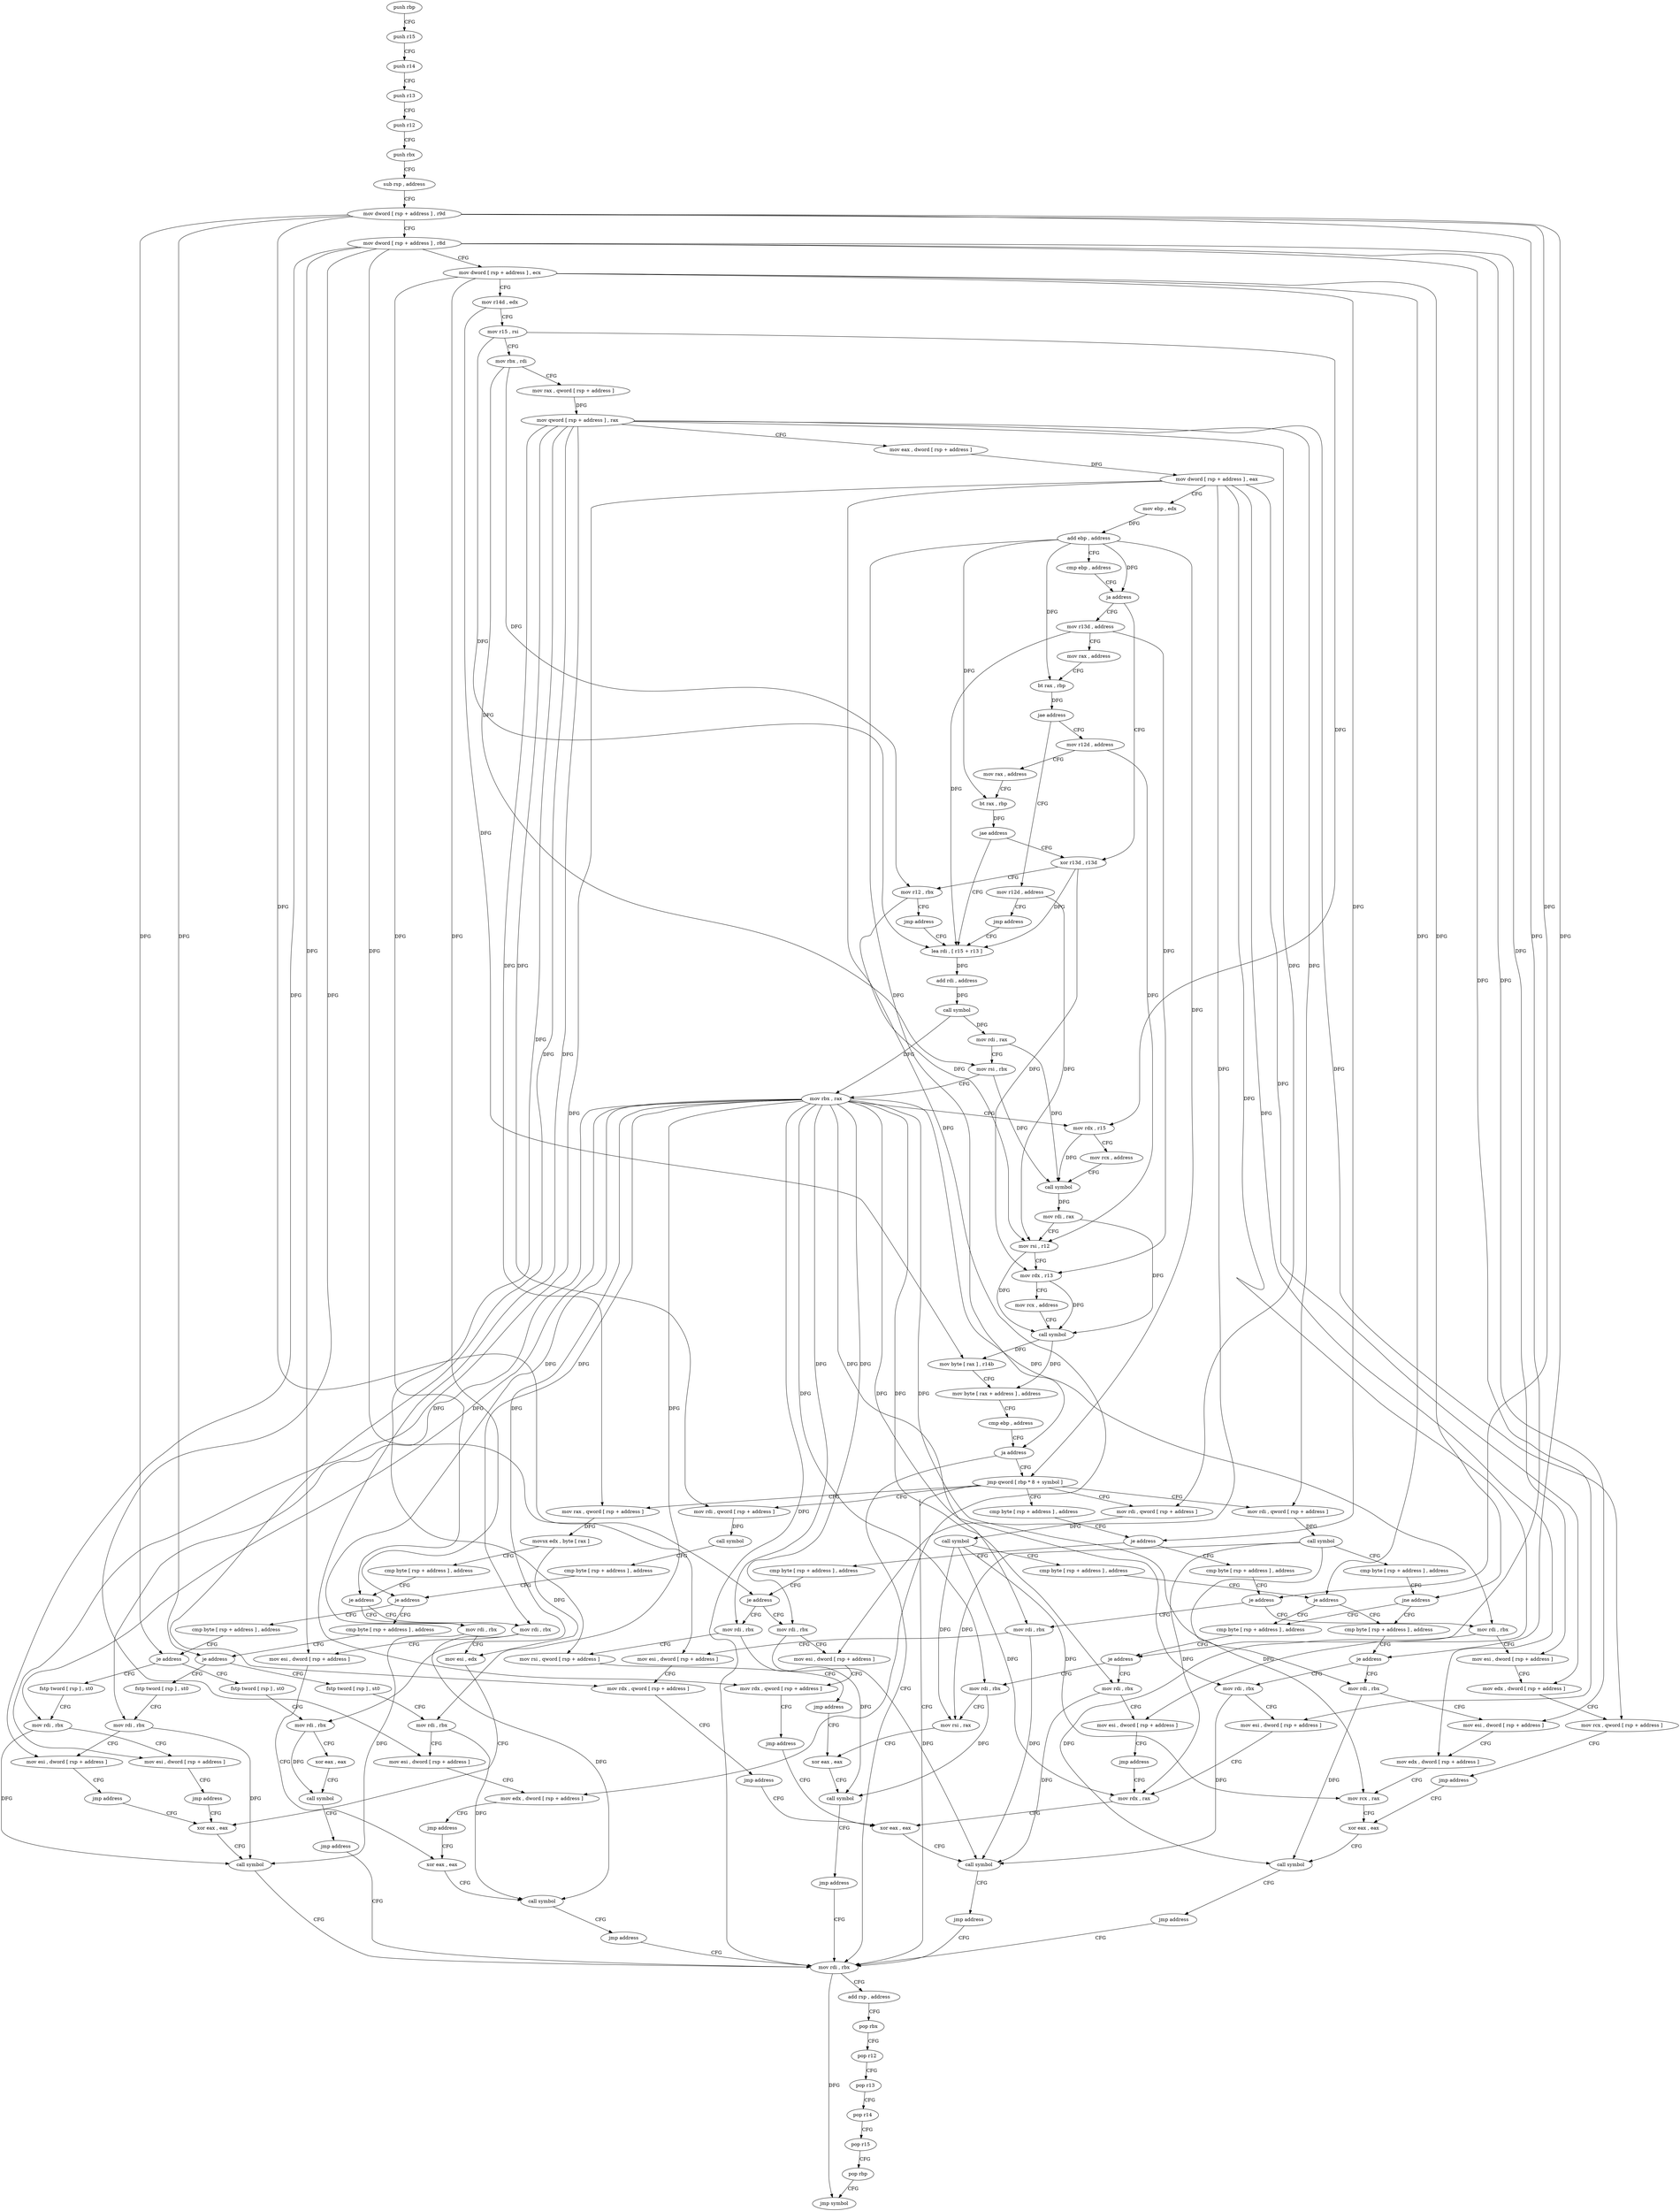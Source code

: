 digraph "func" {
"4202560" [label = "push rbp" ]
"4202561" [label = "push r15" ]
"4202563" [label = "push r14" ]
"4202565" [label = "push r13" ]
"4202567" [label = "push r12" ]
"4202569" [label = "push rbx" ]
"4202570" [label = "sub rsp , address" ]
"4202574" [label = "mov dword [ rsp + address ] , r9d" ]
"4202579" [label = "mov dword [ rsp + address ] , r8d" ]
"4202584" [label = "mov dword [ rsp + address ] , ecx" ]
"4202588" [label = "mov r14d , edx" ]
"4202591" [label = "mov r15 , rsi" ]
"4202594" [label = "mov rbx , rdi" ]
"4202597" [label = "mov rax , qword [ rsp + address ]" ]
"4202602" [label = "mov qword [ rsp + address ] , rax" ]
"4202607" [label = "mov eax , dword [ rsp + address ]" ]
"4202611" [label = "mov dword [ rsp + address ] , eax" ]
"4202615" [label = "mov ebp , edx" ]
"4202617" [label = "add ebp , address" ]
"4202620" [label = "cmp ebp , address" ]
"4202623" [label = "ja address" ]
"4202978" [label = "xor r13d , r13d" ]
"4202629" [label = "mov r13d , address" ]
"4202981" [label = "mov r12 , rbx" ]
"4202984" [label = "jmp address" ]
"4202685" [label = "lea rdi , [ r15 + r13 ]" ]
"4202635" [label = "mov rax , address" ]
"4202645" [label = "bt rax , rbp" ]
"4202649" [label = "jae address" ]
"4202659" [label = "mov r12d , address" ]
"4202651" [label = "mov r12d , address" ]
"4202689" [label = "add rdi , address" ]
"4202693" [label = "call symbol" ]
"4202698" [label = "mov rdi , rax" ]
"4202701" [label = "mov rsi , rbx" ]
"4202704" [label = "mov rbx , rax" ]
"4202707" [label = "mov rdx , r15" ]
"4202710" [label = "mov rcx , address" ]
"4202717" [label = "call symbol" ]
"4202722" [label = "mov rdi , rax" ]
"4202725" [label = "mov rsi , r12" ]
"4202728" [label = "mov rdx , r13" ]
"4202731" [label = "mov rcx , address" ]
"4202738" [label = "call symbol" ]
"4202743" [label = "mov byte [ rax ] , r14b" ]
"4202746" [label = "mov byte [ rax + address ] , address" ]
"4202750" [label = "cmp ebp , address" ]
"4202753" [label = "ja address" ]
"4203067" [label = "mov rdi , rbx" ]
"4202759" [label = "jmp qword [ rbp * 8 + symbol ]" ]
"4202665" [label = "mov rax , address" ]
"4202675" [label = "bt rax , rbp" ]
"4202679" [label = "jae address" ]
"4202657" [label = "jmp address" ]
"4203070" [label = "add rsp , address" ]
"4203074" [label = "pop rbx" ]
"4203075" [label = "pop r12" ]
"4203077" [label = "pop r13" ]
"4203079" [label = "pop r14" ]
"4203081" [label = "pop r15" ]
"4203083" [label = "pop rbp" ]
"4203084" [label = "jmp symbol" ]
"4202766" [label = "mov rdi , qword [ rsp + address ]" ]
"4202809" [label = "mov rdi , qword [ rsp + address ]" ]
"4202881" [label = "mov rdi , qword [ rsp + address ]" ]
"4202989" [label = "mov rax , qword [ rsp + address ]" ]
"4203020" [label = "cmp byte [ rsp + address ] , address" ]
"4202771" [label = "call symbol" ]
"4202776" [label = "cmp byte [ rsp + address ] , address" ]
"4202781" [label = "je address" ]
"4202859" [label = "cmp byte [ rsp + address ] , address" ]
"4202783" [label = "cmp byte [ rsp + address ] , address" ]
"4202814" [label = "call symbol" ]
"4202819" [label = "cmp byte [ rsp + address ] , address" ]
"4202824" [label = "je address" ]
"4202898" [label = "cmp byte [ rsp + address ] , address" ]
"4202826" [label = "cmp byte [ rsp + address ] , address" ]
"4202886" [label = "call symbol" ]
"4202891" [label = "cmp byte [ rsp + address ] , address" ]
"4202896" [label = "jne address" ]
"4202994" [label = "movsx edx , byte [ rax ]" ]
"4202997" [label = "cmp byte [ rsp + address ] , address" ]
"4203002" [label = "je address" ]
"4203055" [label = "mov rdi , rbx" ]
"4203004" [label = "mov rdi , rbx" ]
"4203025" [label = "je address" ]
"4203089" [label = "cmp byte [ rsp + address ] , address" ]
"4203027" [label = "cmp byte [ rsp + address ] , address" ]
"4202864" [label = "je address" ]
"4202929" [label = "fstp tword [ rsp ] , st0" ]
"4202866" [label = "fstp tword [ rsp ] , st0" ]
"4202788" [label = "je address" ]
"4202914" [label = "fstp tword [ rsp ] , st0" ]
"4202790" [label = "fstp tword [ rsp ] , st0" ]
"4202903" [label = "je address" ]
"4202963" [label = "mov rdi , rbx" ]
"4202905" [label = "mov rdi , rbx" ]
"4202831" [label = "je address" ]
"4202944" [label = "mov rdi , rbx" ]
"4202833" [label = "mov rdi , rbx" ]
"4203058" [label = "mov esi , edx" ]
"4203060" [label = "xor eax , eax" ]
"4203007" [label = "mov esi , dword [ rsp + address ]" ]
"4203011" [label = "xor eax , eax" ]
"4203094" [label = "je address" ]
"4203130" [label = "mov rdi , rbx" ]
"4203096" [label = "mov rdi , rbx" ]
"4203032" [label = "je address" ]
"4203113" [label = "mov rdi , rbx" ]
"4203034" [label = "mov rdi , rbx" ]
"4202932" [label = "mov rdi , rbx" ]
"4202935" [label = "xor eax , eax" ]
"4202937" [label = "call symbol" ]
"4202942" [label = "jmp address" ]
"4202869" [label = "mov rdi , rbx" ]
"4202872" [label = "mov esi , dword [ rsp + address ]" ]
"4202876" [label = "jmp address" ]
"4202917" [label = "mov rdi , rbx" ]
"4202920" [label = "mov esi , dword [ rsp + address ]" ]
"4202924" [label = "jmp address" ]
"4202793" [label = "mov rdi , rbx" ]
"4202796" [label = "mov esi , dword [ rsp + address ]" ]
"4202800" [label = "mov edx , dword [ rsp + address ]" ]
"4202804" [label = "jmp address" ]
"4202966" [label = "mov rsi , rax" ]
"4202969" [label = "xor eax , eax" ]
"4202908" [label = "mov esi , dword [ rsp + address ]" ]
"4202912" [label = "jmp address" ]
"4202951" [label = "mov rdx , rax" ]
"4202947" [label = "mov esi , dword [ rsp + address ]" ]
"4202836" [label = "mov esi , dword [ rsp + address ]" ]
"4202840" [label = "mov edx , dword [ rsp + address ]" ]
"4202844" [label = "mov rcx , rax" ]
"4202847" [label = "xor eax , eax" ]
"4203133" [label = "mov rsi , qword [ rsp + address ]" ]
"4203138" [label = "jmp address" ]
"4203099" [label = "mov esi , dword [ rsp + address ]" ]
"4203103" [label = "mov rdx , qword [ rsp + address ]" ]
"4203108" [label = "jmp address" ]
"4202954" [label = "xor eax , eax" ]
"4203116" [label = "mov esi , dword [ rsp + address ]" ]
"4203120" [label = "mov rdx , qword [ rsp + address ]" ]
"4203125" [label = "jmp address" ]
"4203037" [label = "mov esi , dword [ rsp + address ]" ]
"4203041" [label = "mov edx , dword [ rsp + address ]" ]
"4203045" [label = "mov rcx , qword [ rsp + address ]" ]
"4203050" [label = "jmp address" ]
"4203062" [label = "call symbol" ]
"4203013" [label = "call symbol" ]
"4203018" [label = "jmp address" ]
"4202971" [label = "call symbol" ]
"4202976" [label = "jmp address" ]
"4202956" [label = "call symbol" ]
"4202961" [label = "jmp address" ]
"4202849" [label = "call symbol" ]
"4202854" [label = "jmp address" ]
"4202560" -> "4202561" [ label = "CFG" ]
"4202561" -> "4202563" [ label = "CFG" ]
"4202563" -> "4202565" [ label = "CFG" ]
"4202565" -> "4202567" [ label = "CFG" ]
"4202567" -> "4202569" [ label = "CFG" ]
"4202569" -> "4202570" [ label = "CFG" ]
"4202570" -> "4202574" [ label = "CFG" ]
"4202574" -> "4202579" [ label = "CFG" ]
"4202574" -> "4202864" [ label = "DFG" ]
"4202574" -> "4202788" [ label = "DFG" ]
"4202574" -> "4202903" [ label = "DFG" ]
"4202574" -> "4202831" [ label = "DFG" ]
"4202574" -> "4203094" [ label = "DFG" ]
"4202574" -> "4203032" [ label = "DFG" ]
"4202579" -> "4202584" [ label = "CFG" ]
"4202579" -> "4203007" [ label = "DFG" ]
"4202579" -> "4202920" [ label = "DFG" ]
"4202579" -> "4202796" [ label = "DFG" ]
"4202579" -> "4202947" [ label = "DFG" ]
"4202579" -> "4202836" [ label = "DFG" ]
"4202579" -> "4203116" [ label = "DFG" ]
"4202579" -> "4203037" [ label = "DFG" ]
"4202584" -> "4202588" [ label = "CFG" ]
"4202584" -> "4202781" [ label = "DFG" ]
"4202584" -> "4202824" [ label = "DFG" ]
"4202584" -> "4202896" [ label = "DFG" ]
"4202584" -> "4203002" [ label = "DFG" ]
"4202584" -> "4203025" [ label = "DFG" ]
"4202588" -> "4202591" [ label = "CFG" ]
"4202588" -> "4202743" [ label = "DFG" ]
"4202591" -> "4202594" [ label = "CFG" ]
"4202591" -> "4202685" [ label = "DFG" ]
"4202591" -> "4202707" [ label = "DFG" ]
"4202594" -> "4202597" [ label = "CFG" ]
"4202594" -> "4202981" [ label = "DFG" ]
"4202594" -> "4202701" [ label = "DFG" ]
"4202597" -> "4202602" [ label = "DFG" ]
"4202602" -> "4202607" [ label = "CFG" ]
"4202602" -> "4202766" [ label = "DFG" ]
"4202602" -> "4202809" [ label = "DFG" ]
"4202602" -> "4202881" [ label = "DFG" ]
"4202602" -> "4202989" [ label = "DFG" ]
"4202602" -> "4203133" [ label = "DFG" ]
"4202602" -> "4203103" [ label = "DFG" ]
"4202602" -> "4203120" [ label = "DFG" ]
"4202602" -> "4203045" [ label = "DFG" ]
"4202607" -> "4202611" [ label = "DFG" ]
"4202611" -> "4202615" [ label = "CFG" ]
"4202611" -> "4202872" [ label = "DFG" ]
"4202611" -> "4202800" [ label = "DFG" ]
"4202611" -> "4202908" [ label = "DFG" ]
"4202611" -> "4202840" [ label = "DFG" ]
"4202611" -> "4203099" [ label = "DFG" ]
"4202611" -> "4203041" [ label = "DFG" ]
"4202615" -> "4202617" [ label = "DFG" ]
"4202617" -> "4202620" [ label = "CFG" ]
"4202617" -> "4202623" [ label = "DFG" ]
"4202617" -> "4202645" [ label = "DFG" ]
"4202617" -> "4202753" [ label = "DFG" ]
"4202617" -> "4202675" [ label = "DFG" ]
"4202617" -> "4202759" [ label = "DFG" ]
"4202620" -> "4202623" [ label = "CFG" ]
"4202623" -> "4202978" [ label = "CFG" ]
"4202623" -> "4202629" [ label = "CFG" ]
"4202978" -> "4202981" [ label = "CFG" ]
"4202978" -> "4202685" [ label = "DFG" ]
"4202978" -> "4202728" [ label = "DFG" ]
"4202629" -> "4202635" [ label = "CFG" ]
"4202629" -> "4202685" [ label = "DFG" ]
"4202629" -> "4202728" [ label = "DFG" ]
"4202981" -> "4202984" [ label = "CFG" ]
"4202981" -> "4202725" [ label = "DFG" ]
"4202984" -> "4202685" [ label = "CFG" ]
"4202685" -> "4202689" [ label = "DFG" ]
"4202635" -> "4202645" [ label = "CFG" ]
"4202645" -> "4202649" [ label = "DFG" ]
"4202649" -> "4202659" [ label = "CFG" ]
"4202649" -> "4202651" [ label = "CFG" ]
"4202659" -> "4202665" [ label = "CFG" ]
"4202659" -> "4202725" [ label = "DFG" ]
"4202651" -> "4202657" [ label = "CFG" ]
"4202651" -> "4202725" [ label = "DFG" ]
"4202689" -> "4202693" [ label = "DFG" ]
"4202693" -> "4202698" [ label = "DFG" ]
"4202693" -> "4202704" [ label = "DFG" ]
"4202698" -> "4202701" [ label = "CFG" ]
"4202698" -> "4202717" [ label = "DFG" ]
"4202701" -> "4202704" [ label = "CFG" ]
"4202701" -> "4202717" [ label = "DFG" ]
"4202704" -> "4202707" [ label = "CFG" ]
"4202704" -> "4203067" [ label = "DFG" ]
"4202704" -> "4203055" [ label = "DFG" ]
"4202704" -> "4203004" [ label = "DFG" ]
"4202704" -> "4202932" [ label = "DFG" ]
"4202704" -> "4202869" [ label = "DFG" ]
"4202704" -> "4202917" [ label = "DFG" ]
"4202704" -> "4202793" [ label = "DFG" ]
"4202704" -> "4202963" [ label = "DFG" ]
"4202704" -> "4202905" [ label = "DFG" ]
"4202704" -> "4202944" [ label = "DFG" ]
"4202704" -> "4202833" [ label = "DFG" ]
"4202704" -> "4203130" [ label = "DFG" ]
"4202704" -> "4203096" [ label = "DFG" ]
"4202704" -> "4203113" [ label = "DFG" ]
"4202704" -> "4203034" [ label = "DFG" ]
"4202707" -> "4202710" [ label = "CFG" ]
"4202707" -> "4202717" [ label = "DFG" ]
"4202710" -> "4202717" [ label = "CFG" ]
"4202717" -> "4202722" [ label = "DFG" ]
"4202722" -> "4202725" [ label = "CFG" ]
"4202722" -> "4202738" [ label = "DFG" ]
"4202725" -> "4202728" [ label = "CFG" ]
"4202725" -> "4202738" [ label = "DFG" ]
"4202728" -> "4202731" [ label = "CFG" ]
"4202728" -> "4202738" [ label = "DFG" ]
"4202731" -> "4202738" [ label = "CFG" ]
"4202738" -> "4202743" [ label = "DFG" ]
"4202738" -> "4202746" [ label = "DFG" ]
"4202743" -> "4202746" [ label = "CFG" ]
"4202746" -> "4202750" [ label = "CFG" ]
"4202750" -> "4202753" [ label = "CFG" ]
"4202753" -> "4203067" [ label = "CFG" ]
"4202753" -> "4202759" [ label = "CFG" ]
"4203067" -> "4203070" [ label = "CFG" ]
"4203067" -> "4203084" [ label = "DFG" ]
"4202759" -> "4202766" [ label = "CFG" ]
"4202759" -> "4202809" [ label = "CFG" ]
"4202759" -> "4202881" [ label = "CFG" ]
"4202759" -> "4202989" [ label = "CFG" ]
"4202759" -> "4203020" [ label = "CFG" ]
"4202759" -> "4203067" [ label = "CFG" ]
"4202665" -> "4202675" [ label = "CFG" ]
"4202675" -> "4202679" [ label = "DFG" ]
"4202679" -> "4202978" [ label = "CFG" ]
"4202679" -> "4202685" [ label = "CFG" ]
"4202657" -> "4202685" [ label = "CFG" ]
"4203070" -> "4203074" [ label = "CFG" ]
"4203074" -> "4203075" [ label = "CFG" ]
"4203075" -> "4203077" [ label = "CFG" ]
"4203077" -> "4203079" [ label = "CFG" ]
"4203079" -> "4203081" [ label = "CFG" ]
"4203081" -> "4203083" [ label = "CFG" ]
"4203083" -> "4203084" [ label = "CFG" ]
"4202766" -> "4202771" [ label = "DFG" ]
"4202809" -> "4202814" [ label = "DFG" ]
"4202881" -> "4202886" [ label = "DFG" ]
"4202989" -> "4202994" [ label = "DFG" ]
"4203020" -> "4203025" [ label = "CFG" ]
"4202771" -> "4202776" [ label = "CFG" ]
"4202776" -> "4202781" [ label = "CFG" ]
"4202781" -> "4202859" [ label = "CFG" ]
"4202781" -> "4202783" [ label = "CFG" ]
"4202859" -> "4202864" [ label = "CFG" ]
"4202783" -> "4202788" [ label = "CFG" ]
"4202814" -> "4202819" [ label = "CFG" ]
"4202814" -> "4202966" [ label = "DFG" ]
"4202814" -> "4202844" [ label = "DFG" ]
"4202814" -> "4202951" [ label = "DFG" ]
"4202819" -> "4202824" [ label = "CFG" ]
"4202824" -> "4202898" [ label = "CFG" ]
"4202824" -> "4202826" [ label = "CFG" ]
"4202898" -> "4202903" [ label = "CFG" ]
"4202826" -> "4202831" [ label = "CFG" ]
"4202886" -> "4202891" [ label = "CFG" ]
"4202886" -> "4202966" [ label = "DFG" ]
"4202886" -> "4202844" [ label = "DFG" ]
"4202886" -> "4202951" [ label = "DFG" ]
"4202891" -> "4202896" [ label = "CFG" ]
"4202896" -> "4202826" [ label = "CFG" ]
"4202896" -> "4202898" [ label = "CFG" ]
"4202994" -> "4202997" [ label = "CFG" ]
"4202994" -> "4203058" [ label = "DFG" ]
"4202997" -> "4203002" [ label = "CFG" ]
"4203002" -> "4203055" [ label = "CFG" ]
"4203002" -> "4203004" [ label = "CFG" ]
"4203055" -> "4203058" [ label = "CFG" ]
"4203055" -> "4203062" [ label = "DFG" ]
"4203004" -> "4203007" [ label = "CFG" ]
"4203004" -> "4203013" [ label = "DFG" ]
"4203025" -> "4203089" [ label = "CFG" ]
"4203025" -> "4203027" [ label = "CFG" ]
"4203089" -> "4203094" [ label = "CFG" ]
"4203027" -> "4203032" [ label = "CFG" ]
"4202864" -> "4202929" [ label = "CFG" ]
"4202864" -> "4202866" [ label = "CFG" ]
"4202929" -> "4202932" [ label = "CFG" ]
"4202866" -> "4202869" [ label = "CFG" ]
"4202788" -> "4202914" [ label = "CFG" ]
"4202788" -> "4202790" [ label = "CFG" ]
"4202914" -> "4202917" [ label = "CFG" ]
"4202790" -> "4202793" [ label = "CFG" ]
"4202903" -> "4202963" [ label = "CFG" ]
"4202903" -> "4202905" [ label = "CFG" ]
"4202963" -> "4202966" [ label = "CFG" ]
"4202963" -> "4202971" [ label = "DFG" ]
"4202905" -> "4202908" [ label = "CFG" ]
"4202905" -> "4202956" [ label = "DFG" ]
"4202831" -> "4202944" [ label = "CFG" ]
"4202831" -> "4202833" [ label = "CFG" ]
"4202944" -> "4202947" [ label = "CFG" ]
"4202944" -> "4202956" [ label = "DFG" ]
"4202833" -> "4202836" [ label = "CFG" ]
"4202833" -> "4202849" [ label = "DFG" ]
"4203058" -> "4203060" [ label = "CFG" ]
"4203060" -> "4203062" [ label = "CFG" ]
"4203007" -> "4203011" [ label = "CFG" ]
"4203011" -> "4203013" [ label = "CFG" ]
"4203094" -> "4203130" [ label = "CFG" ]
"4203094" -> "4203096" [ label = "CFG" ]
"4203130" -> "4203133" [ label = "CFG" ]
"4203130" -> "4202971" [ label = "DFG" ]
"4203096" -> "4203099" [ label = "CFG" ]
"4203096" -> "4202956" [ label = "DFG" ]
"4203032" -> "4203113" [ label = "CFG" ]
"4203032" -> "4203034" [ label = "CFG" ]
"4203113" -> "4203116" [ label = "CFG" ]
"4203113" -> "4202956" [ label = "DFG" ]
"4203034" -> "4203037" [ label = "CFG" ]
"4203034" -> "4202849" [ label = "DFG" ]
"4202932" -> "4202935" [ label = "CFG" ]
"4202932" -> "4202937" [ label = "DFG" ]
"4202935" -> "4202937" [ label = "CFG" ]
"4202937" -> "4202942" [ label = "CFG" ]
"4202942" -> "4203067" [ label = "CFG" ]
"4202869" -> "4202872" [ label = "CFG" ]
"4202869" -> "4203062" [ label = "DFG" ]
"4202872" -> "4202876" [ label = "CFG" ]
"4202876" -> "4203060" [ label = "CFG" ]
"4202917" -> "4202920" [ label = "CFG" ]
"4202917" -> "4203062" [ label = "DFG" ]
"4202920" -> "4202924" [ label = "CFG" ]
"4202924" -> "4203060" [ label = "CFG" ]
"4202793" -> "4202796" [ label = "CFG" ]
"4202793" -> "4203013" [ label = "DFG" ]
"4202796" -> "4202800" [ label = "CFG" ]
"4202800" -> "4202804" [ label = "CFG" ]
"4202804" -> "4203011" [ label = "CFG" ]
"4202966" -> "4202969" [ label = "CFG" ]
"4202969" -> "4202971" [ label = "CFG" ]
"4202908" -> "4202912" [ label = "CFG" ]
"4202912" -> "4202951" [ label = "CFG" ]
"4202951" -> "4202954" [ label = "CFG" ]
"4202947" -> "4202951" [ label = "CFG" ]
"4202836" -> "4202840" [ label = "CFG" ]
"4202840" -> "4202844" [ label = "CFG" ]
"4202844" -> "4202847" [ label = "CFG" ]
"4202847" -> "4202849" [ label = "CFG" ]
"4203133" -> "4203138" [ label = "CFG" ]
"4203138" -> "4202969" [ label = "CFG" ]
"4203099" -> "4203103" [ label = "CFG" ]
"4203103" -> "4203108" [ label = "CFG" ]
"4203108" -> "4202954" [ label = "CFG" ]
"4202954" -> "4202956" [ label = "CFG" ]
"4203116" -> "4203120" [ label = "CFG" ]
"4203120" -> "4203125" [ label = "CFG" ]
"4203125" -> "4202954" [ label = "CFG" ]
"4203037" -> "4203041" [ label = "CFG" ]
"4203041" -> "4203045" [ label = "CFG" ]
"4203045" -> "4203050" [ label = "CFG" ]
"4203050" -> "4202847" [ label = "CFG" ]
"4203062" -> "4203067" [ label = "CFG" ]
"4203013" -> "4203018" [ label = "CFG" ]
"4203018" -> "4203067" [ label = "CFG" ]
"4202971" -> "4202976" [ label = "CFG" ]
"4202976" -> "4203067" [ label = "CFG" ]
"4202956" -> "4202961" [ label = "CFG" ]
"4202961" -> "4203067" [ label = "CFG" ]
"4202849" -> "4202854" [ label = "CFG" ]
"4202854" -> "4203067" [ label = "CFG" ]
}
